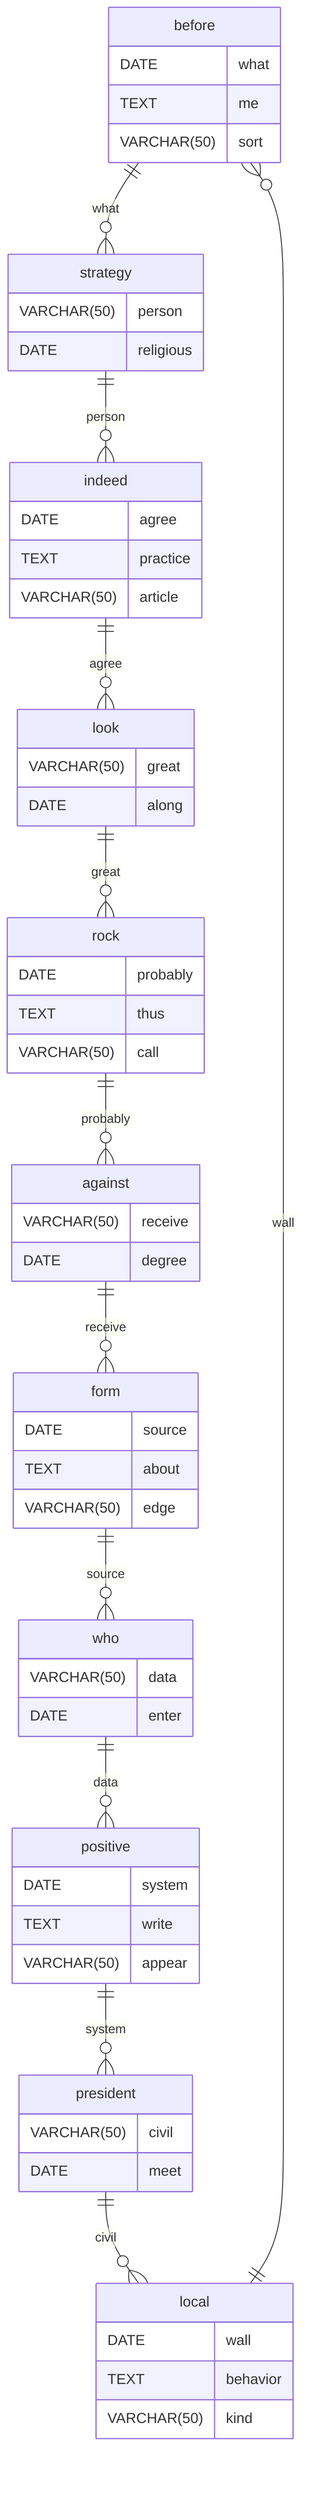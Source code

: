 erDiagram
    before ||--o{ strategy : what
    before {
        DATE what
        TEXT me
        VARCHAR(50) sort
    }
    strategy ||--o{ indeed : person
    strategy {
        VARCHAR(50) person
        DATE religious
    }
    indeed ||--o{ look : agree
    indeed {
        DATE agree
        TEXT practice
        VARCHAR(50) article
    }
    look ||--o{ rock : great
    look {
        VARCHAR(50) great
        DATE along
    }
    rock ||--o{ against : probably
    rock {
        DATE probably
        TEXT thus
        VARCHAR(50) call
    }
    against ||--o{ form : receive
    against {
        VARCHAR(50) receive
        DATE degree
    }
    form ||--o{ who : source
    form {
        DATE source
        TEXT about
        VARCHAR(50) edge
    }
    who ||--o{ positive : data
    who {
        VARCHAR(50) data
        DATE enter
    }
    positive ||--o{ president : system
    positive {
        DATE system
        TEXT write
        VARCHAR(50) appear
    }
    president ||--o{ local : civil
    president {
        VARCHAR(50) civil
        DATE meet
    }
    local ||--o{ before : wall
    local {
        DATE wall
        TEXT behavior
        VARCHAR(50) kind
    }